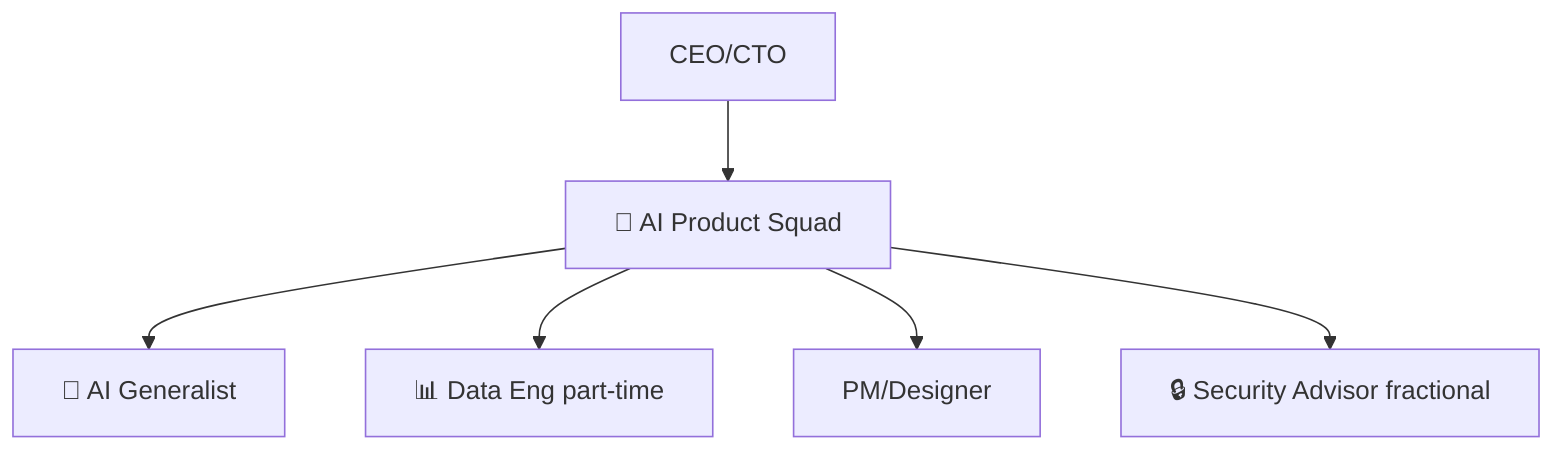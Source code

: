 %% Enhanced ai-roles-workflows-comprehensive_diagram_1.mmd with better fonts and colors
%% Generated by enhance_mermaid_diagrams.py

graph TB
classDef primary fill:#e8f4fd,stroke:#1976d2,stroke-width:3px,color:#0d47a1,font-size:14px,font-weight:bold
classDef secondary fill:#f3e5f5,stroke:#7b1fa2,stroke-width:3px,color:#4a148c,font-size:13px,font-weight:bold
classDef success fill:#e8f5e8,stroke:#388e3c,stroke-width:3px,color:#1b5e20,font-size:13px,font-weight:bold
classDef warning fill:#fff3e0,stroke:#f57c00,stroke-width:3px,color:#e65100,font-size:13px,font-weight:bold
classDef danger fill:#ffebee,stroke:#c62828,stroke-width:3px,color:#b71c1c,font-size:13px,font-weight:bold
classDef info fill:#e0f2f1,stroke:#00695c,stroke-width:3px,color:#004d40,font-size:13px,font-weight:bold
classDef light fill:#fff8e1,stroke:#fbc02d,stroke-width:3px,color:#f57f17,font-size:13px,font-weight:bold
    
    CEO["CEO/CTO"]:::ceo --> SQUAD1["🤖 AI Product Squad"]
    SQUAD1 --> AIG["🤖 AI Generalist"]:::role
    SQUAD1 --> DE["📊 Data Eng part-time"]:::role
    SQUAD1 --> PM["PM/Designer"]:::shared
    SQUAD1 --> SEC["🔒 Security Advisor fractional"]:::shared
